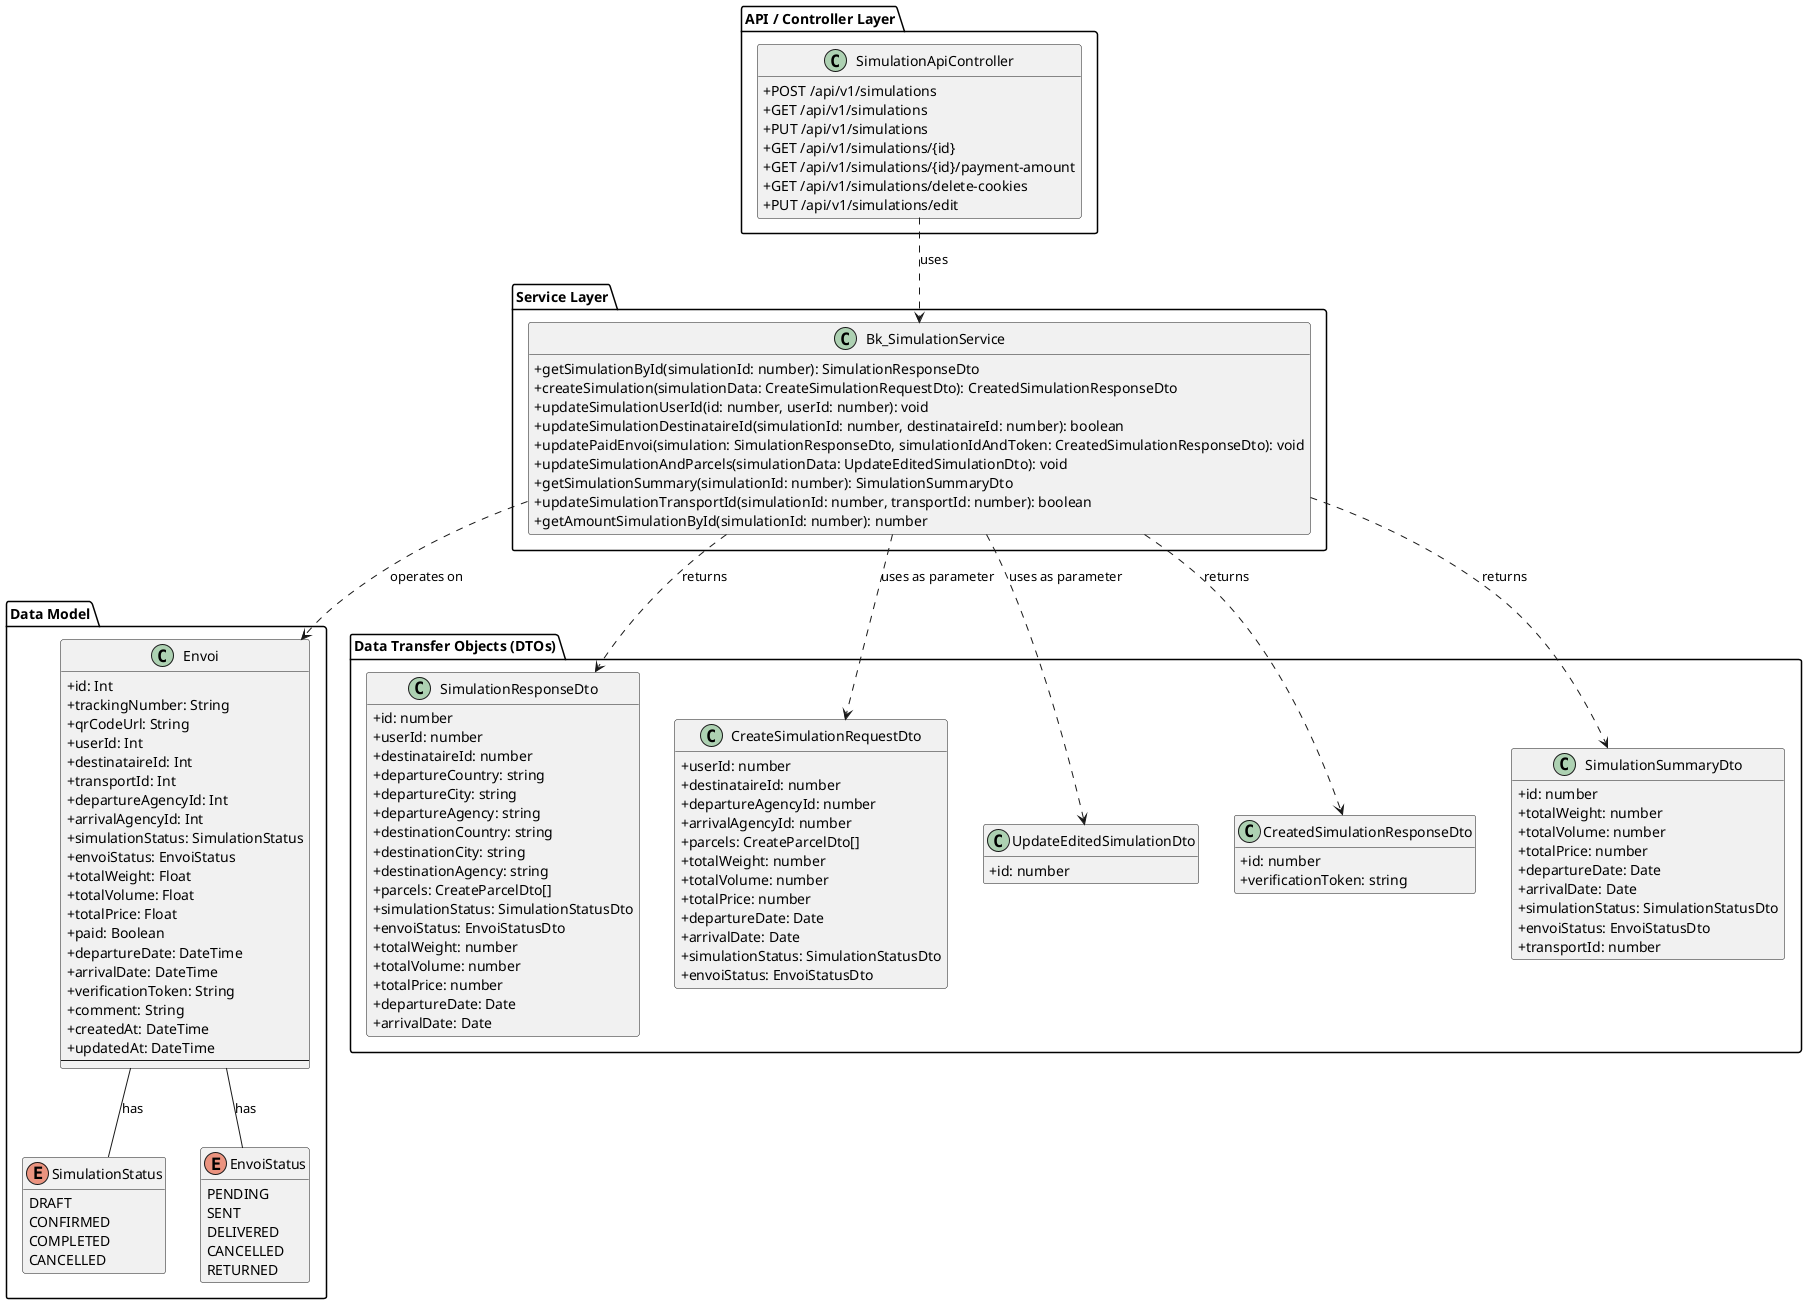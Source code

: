 @startuml
' Diagramme de Classe pour le domaine Simulation

skinparam classAttributeIconSize 0
hide empty members

package "Data Model" {
    class Envoi {
        + id: Int
        + trackingNumber: String
        + qrCodeUrl: String
        + userId: Int
        + destinataireId: Int
        + transportId: Int
        + departureAgencyId: Int
        + arrivalAgencyId: Int
        + simulationStatus: SimulationStatus
        + envoiStatus: EnvoiStatus
        + totalWeight: Float
        + totalVolume: Float
        + totalPrice: Float
        + paid: Boolean
        + departureDate: DateTime
        + arrivalDate: DateTime
        + verificationToken: String
        + comment: String
        + createdAt: DateTime
        + updatedAt: DateTime
        --
        ' Relations (simplifiées pour la simulation)
        ' client: User
        ' destinataire: User
        ' departureAgency: Agency
        ' arrivalAgency: Agency
        ' parcels: Parcel[]
    }

    enum SimulationStatus {
        DRAFT
        CONFIRMED
        COMPLETED
        CANCELLED
    }

    enum EnvoiStatus {
        PENDING
        SENT
        DELIVERED
        CANCELLED
        RETURNED
    }
}

package "Data Transfer Objects (DTOs)" {
    class SimulationResponseDto {
        + id: number
        + userId: number
        + destinataireId: number
        + departureCountry: string
        + departureCity: string
        + departureAgency: string
        + destinationCountry: string
        + destinationCity: string
        + destinationAgency: string
        + parcels: CreateParcelDto[]
        + simulationStatus: SimulationStatusDto
        + envoiStatus: EnvoiStatusDto
        + totalWeight: number
        + totalVolume: number
        + totalPrice: number
        + departureDate: Date
        + arrivalDate: Date
    }

    class CreateSimulationRequestDto {
        + userId: number
        + destinataireId: number
        + departureAgencyId: number
        + arrivalAgencyId: number
        + parcels: CreateParcelDto[]
        + totalWeight: number
        + totalVolume: number
        + totalPrice: number
        + departureDate: Date
        + arrivalDate: Date
        + simulationStatus: SimulationStatusDto
        + envoiStatus: EnvoiStatusDto
    }

    class UpdateEditedSimulationDto {
        + id: number
        ' ... champs partiels pour la mise à jour
    }

    class CreatedSimulationResponseDto {
        + id: number
        + verificationToken: string
    }

    class SimulationSummaryDto {
        + id: number
        + totalWeight: number
        + totalVolume: number
        + totalPrice: number
        + departureDate: Date
        + arrivalDate: Date
        + simulationStatus: SimulationStatusDto
        + envoiStatus: EnvoiStatusDto
        + transportId: number
    }
}

package "Service Layer" {
    class Bk_SimulationService {
        + getSimulationById(simulationId: number): SimulationResponseDto
        + createSimulation(simulationData: CreateSimulationRequestDto): CreatedSimulationResponseDto
        + updateSimulationUserId(id: number, userId: number): void
        + updateSimulationDestinataireId(simulationId: number, destinataireId: number): boolean
        + updatePaidEnvoi(simulation: SimulationResponseDto, simulationIdAndToken: CreatedSimulationResponseDto): void
        + updateSimulationAndParcels(simulationData: UpdateEditedSimulationDto): void
        + getSimulationSummary(simulationId: number): SimulationSummaryDto
        + updateSimulationTransportId(simulationId: number, transportId: number): boolean
        + getAmountSimulationById(simulationId: number): number
    }
}

package "API / Controller Layer" {
    class SimulationApiController {
        + POST /api/v1/simulations
        + GET /api/v1/simulations
        + PUT /api/v1/simulations
        + GET /api/v1/simulations/{id}
        + GET /api/v1/simulations/{id}/payment-amount
        + GET /api/v1/simulations/delete-cookies
        + PUT /api/v1/simulations/edit
    }
}

' --- Relations ---

SimulationApiController ..> Bk_SimulationService : uses
Bk_SimulationService ..> Envoi : operates on
Bk_SimulationService ..> SimulationResponseDto : returns
Bk_SimulationService ..> CreatedSimulationResponseDto : returns
Bk_SimulationService ..> SimulationSummaryDto : returns
Bk_SimulationService ..> CreateSimulationRequestDto : uses as parameter
Bk_SimulationService ..> UpdateEditedSimulationDto : uses as parameter

Envoi -- SimulationStatus : has
Envoi -- EnvoiStatus : has

@enduml